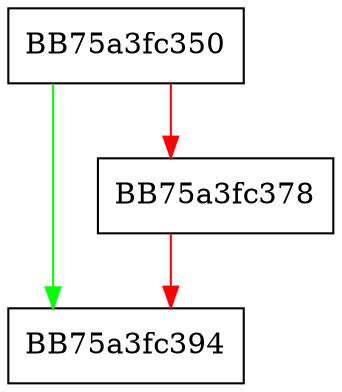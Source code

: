 digraph _Change_array {
  node [shape="box"];
  graph [splines=ortho];
  BB75a3fc350 -> BB75a3fc394 [color="green"];
  BB75a3fc350 -> BB75a3fc378 [color="red"];
  BB75a3fc378 -> BB75a3fc394 [color="red"];
}
